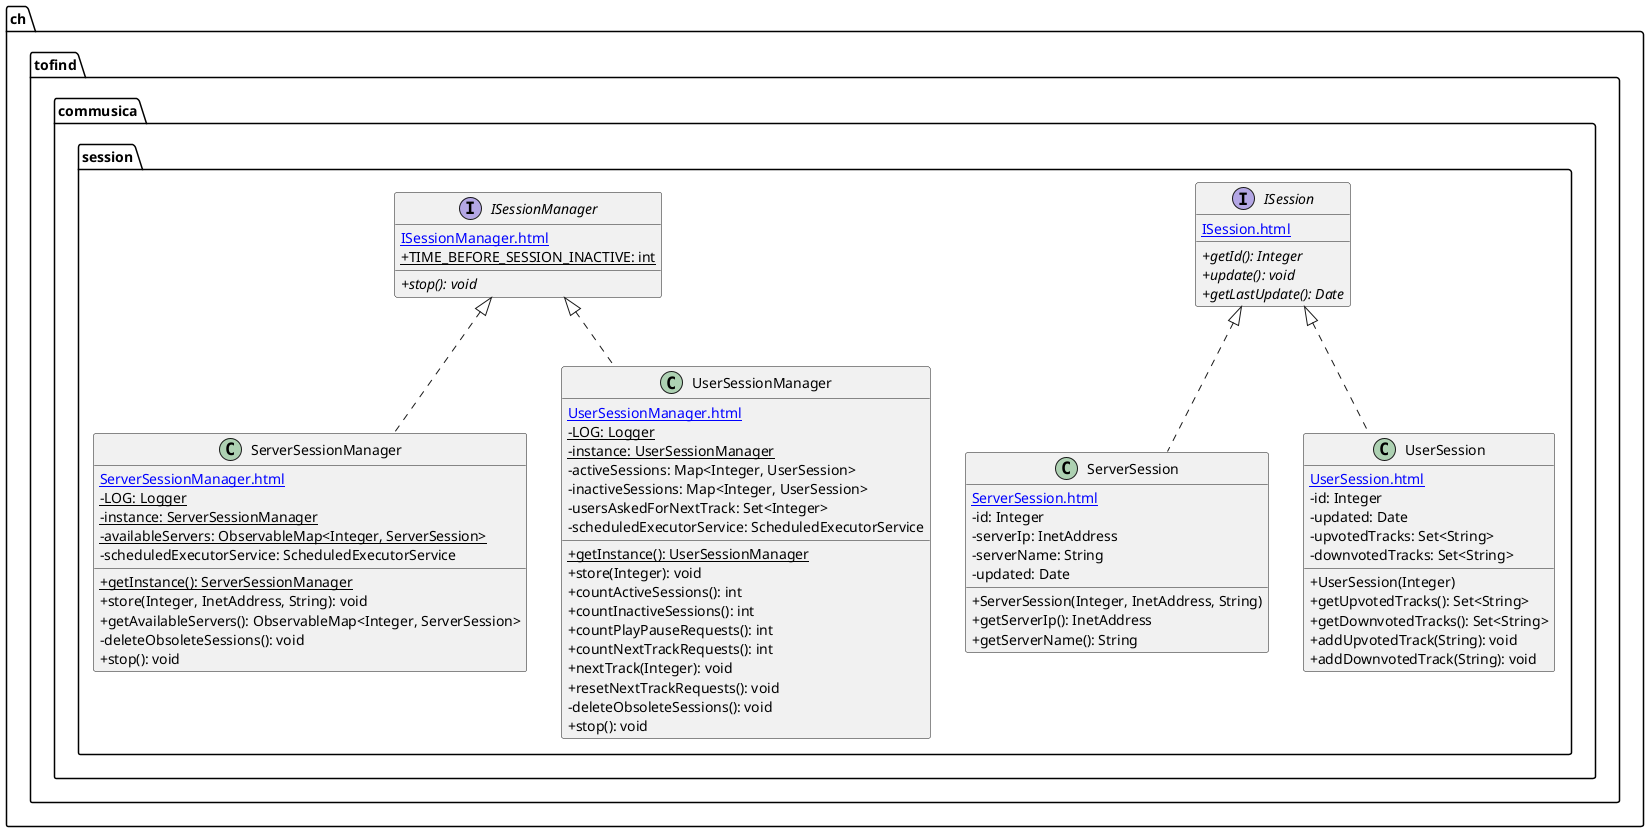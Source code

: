 @startuml

    skinparam classAttributeIconSize 0

    namespace ch.tofind.commusica.session {

        class ServerSessionManager {
            [[ServerSessionManager.html]]
            {static} -LOG: Logger
            {static} -instance: ServerSessionManager
            {static} -availableServers: ObservableMap<Integer, ServerSession>
            -scheduledExecutorService: ScheduledExecutorService
            {static} +getInstance(): ServerSessionManager
            +store(Integer, InetAddress, String): void
            +getAvailableServers(): ObservableMap<Integer, ServerSession>
            -deleteObsoleteSessions(): void
            +stop(): void
        }

        class UserSessionManager {
            [[UserSessionManager.html]]
            {static} -LOG: Logger
            {static} -instance: UserSessionManager
            -activeSessions: Map<Integer, UserSession>
            -inactiveSessions: Map<Integer, UserSession>
            -usersAskedForNextTrack: Set<Integer>
            -scheduledExecutorService: ScheduledExecutorService
            {static} +getInstance(): UserSessionManager
            +store(Integer): void
            +countActiveSessions(): int
            +countInactiveSessions(): int
            +countPlayPauseRequests(): int
            +countNextTrackRequests(): int
            +nextTrack(Integer): void
            +resetNextTrackRequests(): void
            -deleteObsoleteSessions(): void
            +stop(): void
        }

        interface ISession {
            [[ISession.html]]
            {abstract} +getId(): Integer
            {abstract} +update(): void
            {abstract} +getLastUpdate(): Date
        }

        class ServerSession {
            [[ServerSession.html]]
            -id: Integer
            -serverIp: InetAddress
            -serverName: String
            -updated: Date
            +ServerSession(Integer, InetAddress, String)
            +getServerIp(): InetAddress
            +getServerName(): String
        }

        interface ISessionManager {
            [[ISessionManager.html]]
            {static} +TIME_BEFORE_SESSION_INACTIVE: int
            {abstract} +stop(): void
        }

        class UserSession {
            [[UserSession.html]]
            -id: Integer
            -updated: Date
            -upvotedTracks: Set<String>
            -downvotedTracks: Set<String>
            +UserSession(Integer)
            +getUpvotedTracks(): Set<String>
            +getDownvotedTracks(): Set<String>
            +addUpvotedTrack(String): void
            +addDownvotedTrack(String): void
        }

        ISessionManager <|.. ServerSessionManager

        ISessionManager <|.. UserSessionManager

        ISession <|.. ServerSession

        ISession <|.. UserSession

    }

@enduml
